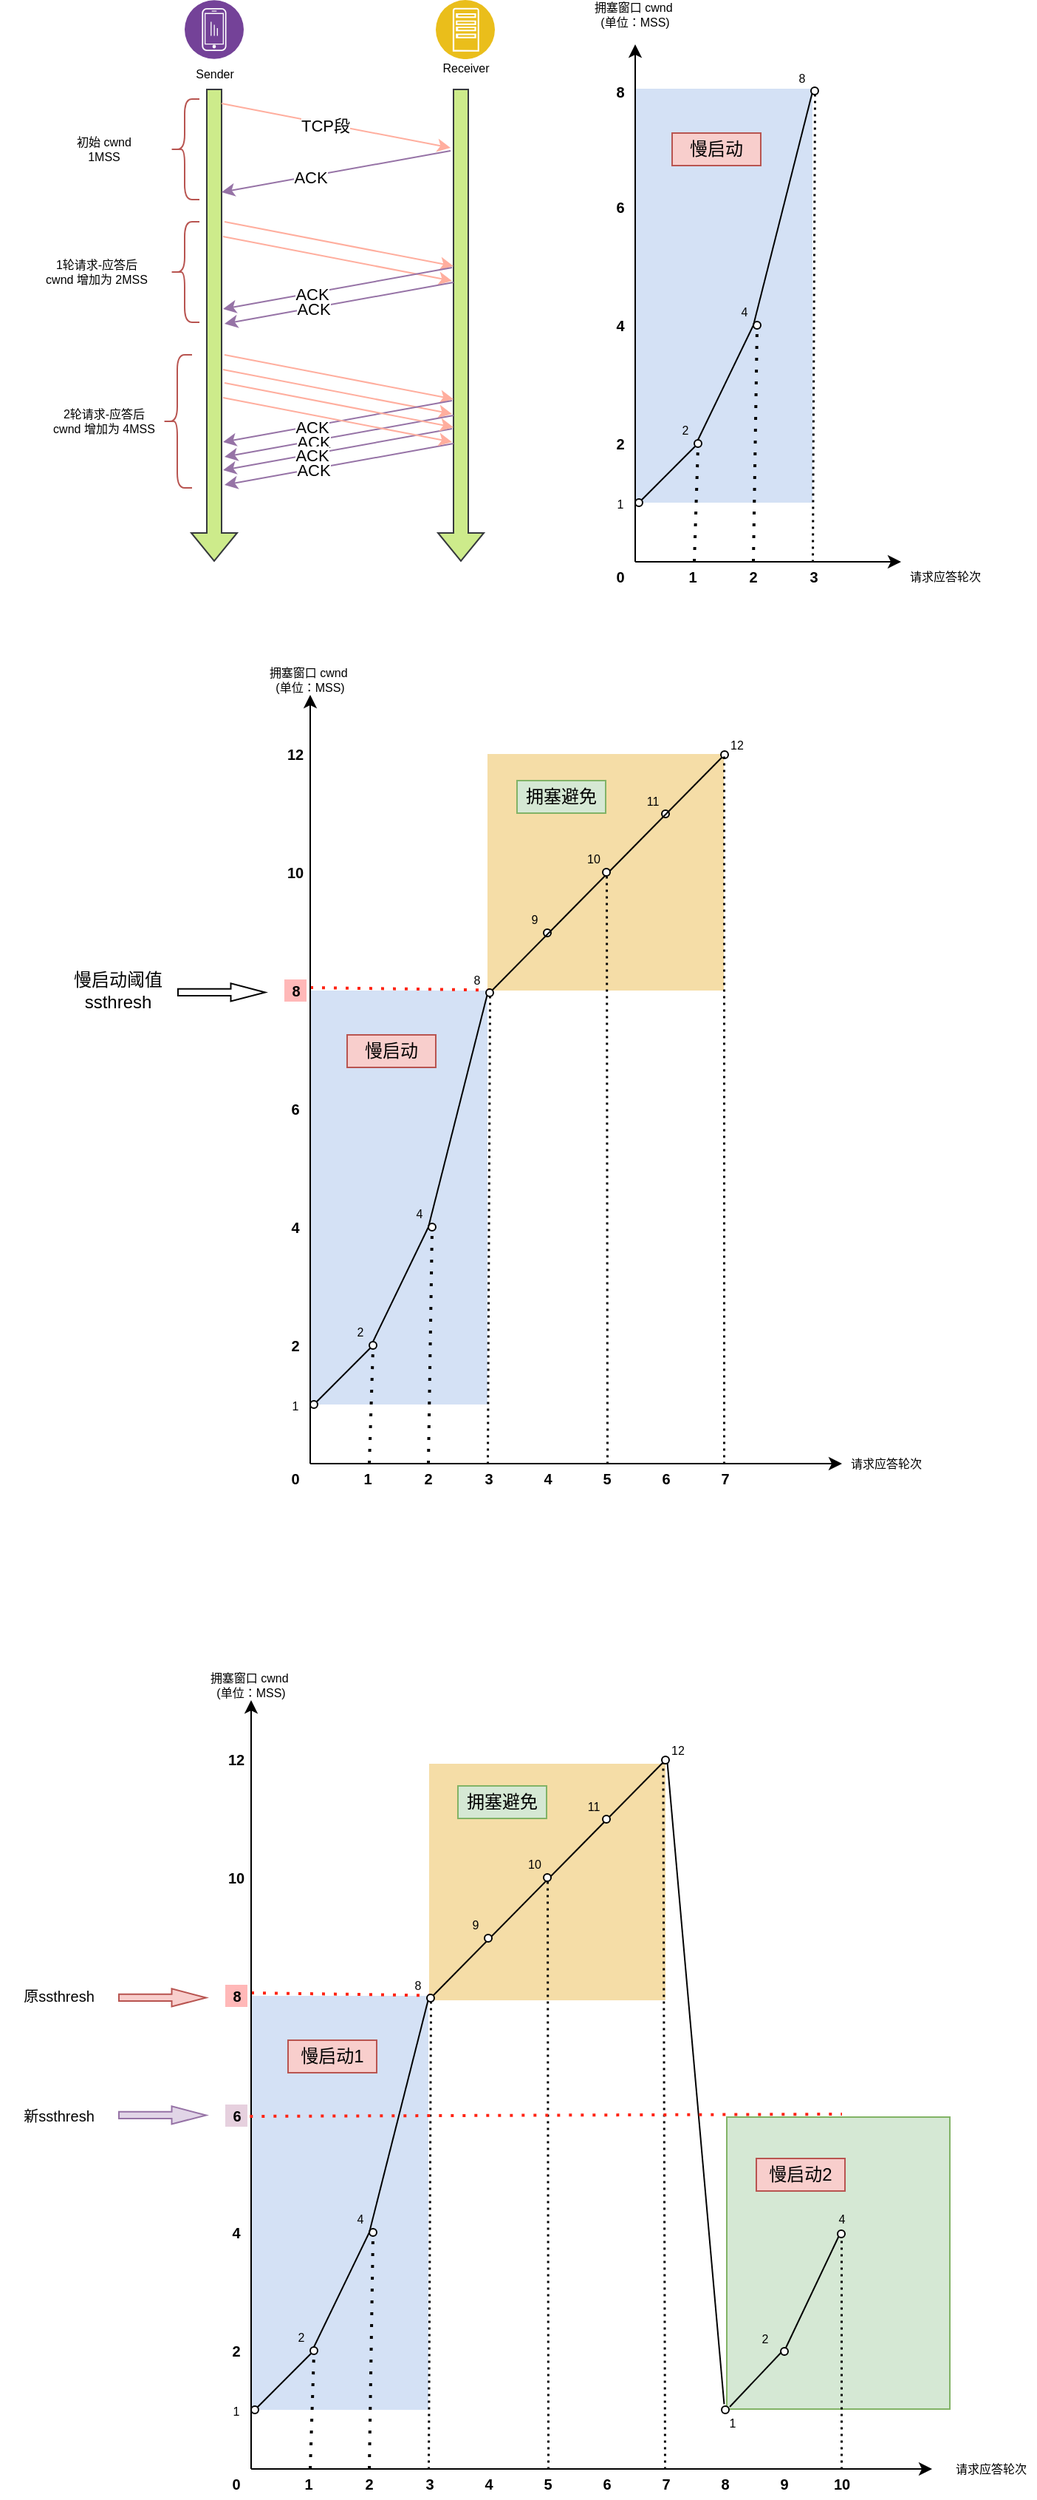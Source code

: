 <mxfile version="24.0.1" type="github">
  <diagram name="第 1 页" id="bhULwGrcWHLfaI0pKa20">
    <mxGraphModel dx="893" dy="1652" grid="1" gridSize="10" guides="1" tooltips="1" connect="1" arrows="1" fold="1" page="1" pageScale="1" pageWidth="827" pageHeight="1169" math="0" shadow="0">
      <root>
        <mxCell id="0" />
        <mxCell id="1" parent="0" />
        <mxCell id="XkOptIO2cjGXNpbfzOup-266" value="" style="rounded=0;whiteSpace=wrap;html=1;fillColor=#d5e8d4;strokeColor=#82b366;shadow=0;" vertex="1" parent="1">
          <mxGeometry x="522" y="922" width="151" height="197.5" as="geometry" />
        </mxCell>
        <mxCell id="XkOptIO2cjGXNpbfzOup-198" value="" style="rounded=0;whiteSpace=wrap;html=1;fillColor=#F5DDA7;strokeColor=none;shadow=0;" vertex="1" parent="1">
          <mxGeometry x="320.5" y="683" width="160" height="160" as="geometry" />
        </mxCell>
        <mxCell id="XkOptIO2cjGXNpbfzOup-220" value="" style="endArrow=none;html=1;rounded=0;entryX=0;entryY=1;entryDx=0;entryDy=0;exitX=1;exitY=0;exitDx=0;exitDy=0;" edge="1" parent="1" source="XkOptIO2cjGXNpbfzOup-219" target="XkOptIO2cjGXNpbfzOup-212">
          <mxGeometry width="50" height="50" relative="1" as="geometry">
            <mxPoint x="390" y="850" as="sourcePoint" />
            <mxPoint x="440" y="800" as="targetPoint" />
          </mxGeometry>
        </mxCell>
        <mxCell id="XkOptIO2cjGXNpbfzOup-95" value="" style="group" vertex="1" connectable="0" parent="1">
          <mxGeometry x="70" y="-60" width="590" height="560" as="geometry" />
        </mxCell>
        <mxCell id="XkOptIO2cjGXNpbfzOup-61" value="" style="rounded=0;whiteSpace=wrap;html=1;fillColor=#F5DDA7;strokeColor=none;shadow=0;" vertex="1" parent="XkOptIO2cjGXNpbfzOup-95">
          <mxGeometry x="290" y="60" width="160" height="160" as="geometry" />
        </mxCell>
        <mxCell id="XkOptIO2cjGXNpbfzOup-40" value="" style="rounded=0;whiteSpace=wrap;html=1;fillColor=#D4E1F5;strokeColor=none;shadow=0;" vertex="1" parent="XkOptIO2cjGXNpbfzOup-95">
          <mxGeometry x="170" y="220" width="120" height="280" as="geometry" />
        </mxCell>
        <mxCell id="XkOptIO2cjGXNpbfzOup-2" value="&lt;font style=&quot;font-size: 10px;&quot;&gt;2&lt;/font&gt;" style="text;html=1;align=center;verticalAlign=middle;whiteSpace=wrap;rounded=0;shadow=0;fontStyle=1" vertex="1" parent="XkOptIO2cjGXNpbfzOup-95">
          <mxGeometry x="140" y="450" width="40" height="20" as="geometry" />
        </mxCell>
        <mxCell id="XkOptIO2cjGXNpbfzOup-5" value="&lt;font style=&quot;font-size: 10px;&quot;&gt;4&lt;/font&gt;" style="text;html=1;align=center;verticalAlign=middle;whiteSpace=wrap;rounded=0;shadow=0;fontStyle=1" vertex="1" parent="XkOptIO2cjGXNpbfzOup-95">
          <mxGeometry x="140" y="370" width="40" height="20" as="geometry" />
        </mxCell>
        <mxCell id="XkOptIO2cjGXNpbfzOup-6" value="&lt;font style=&quot;font-size: 10px;&quot;&gt;6&lt;/font&gt;" style="text;html=1;align=center;verticalAlign=middle;whiteSpace=wrap;rounded=0;shadow=0;fontStyle=1" vertex="1" parent="XkOptIO2cjGXNpbfzOup-95">
          <mxGeometry x="140" y="290" width="40" height="20" as="geometry" />
        </mxCell>
        <mxCell id="XkOptIO2cjGXNpbfzOup-7" value="&lt;font style=&quot;font-size: 10px;&quot;&gt;8&lt;/font&gt;" style="text;html=1;align=center;verticalAlign=middle;whiteSpace=wrap;rounded=0;shadow=0;fontStyle=1;fillColor=#FFB8B8;" vertex="1" parent="XkOptIO2cjGXNpbfzOup-95">
          <mxGeometry x="152.5" y="212.5" width="15" height="15" as="geometry" />
        </mxCell>
        <mxCell id="XkOptIO2cjGXNpbfzOup-8" value="&lt;font style=&quot;font-size: 10px;&quot;&gt;10&lt;/font&gt;" style="text;html=1;align=center;verticalAlign=middle;whiteSpace=wrap;rounded=0;shadow=0;fontStyle=1" vertex="1" parent="XkOptIO2cjGXNpbfzOup-95">
          <mxGeometry x="140" y="130" width="40" height="20" as="geometry" />
        </mxCell>
        <mxCell id="XkOptIO2cjGXNpbfzOup-9" value="&lt;font style=&quot;font-size: 10px;&quot;&gt;12&lt;/font&gt;" style="text;html=1;align=center;verticalAlign=middle;whiteSpace=wrap;rounded=0;shadow=0;fontStyle=1" vertex="1" parent="XkOptIO2cjGXNpbfzOup-95">
          <mxGeometry x="140" y="50" width="40" height="20" as="geometry" />
        </mxCell>
        <mxCell id="XkOptIO2cjGXNpbfzOup-10" value="&lt;font style=&quot;font-weight: normal; font-size: 8px;&quot;&gt;1&lt;/font&gt;" style="text;html=1;align=center;verticalAlign=middle;whiteSpace=wrap;rounded=0;shadow=0;fontStyle=1" vertex="1" parent="XkOptIO2cjGXNpbfzOup-95">
          <mxGeometry x="140" y="490" width="40" height="20" as="geometry" />
        </mxCell>
        <mxCell id="XkOptIO2cjGXNpbfzOup-11" value="&lt;font style=&quot;font-size: 10px;&quot;&gt;0&lt;/font&gt;" style="text;html=1;align=center;verticalAlign=middle;whiteSpace=wrap;rounded=0;shadow=0;fontStyle=1" vertex="1" parent="XkOptIO2cjGXNpbfzOup-95">
          <mxGeometry x="140" y="540" width="40" height="20" as="geometry" />
        </mxCell>
        <mxCell id="XkOptIO2cjGXNpbfzOup-22" value="" style="ellipse;whiteSpace=wrap;html=1;aspect=fixed;" vertex="1" parent="XkOptIO2cjGXNpbfzOup-95">
          <mxGeometry x="170" y="497.5" width="5" height="5" as="geometry" />
        </mxCell>
        <mxCell id="XkOptIO2cjGXNpbfzOup-23" value="" style="ellipse;whiteSpace=wrap;html=1;aspect=fixed;" vertex="1" parent="XkOptIO2cjGXNpbfzOup-95">
          <mxGeometry x="250" y="377.5" width="5" height="5" as="geometry" />
        </mxCell>
        <mxCell id="XkOptIO2cjGXNpbfzOup-25" value="" style="ellipse;whiteSpace=wrap;html=1;aspect=fixed;" vertex="1" parent="XkOptIO2cjGXNpbfzOup-95">
          <mxGeometry x="328" y="178.5" width="5" height="5" as="geometry" />
        </mxCell>
        <mxCell id="XkOptIO2cjGXNpbfzOup-27" value="" style="ellipse;whiteSpace=wrap;html=1;aspect=fixed;" vertex="1" parent="XkOptIO2cjGXNpbfzOup-95">
          <mxGeometry x="408" y="98" width="5" height="5" as="geometry" />
        </mxCell>
        <mxCell id="XkOptIO2cjGXNpbfzOup-28" value="" style="ellipse;whiteSpace=wrap;html=1;aspect=fixed;" vertex="1" parent="XkOptIO2cjGXNpbfzOup-95">
          <mxGeometry x="448" y="58" width="5" height="5" as="geometry" />
        </mxCell>
        <mxCell id="XkOptIO2cjGXNpbfzOup-36" value="" style="ellipse;whiteSpace=wrap;html=1;aspect=fixed;" vertex="1" parent="XkOptIO2cjGXNpbfzOup-95">
          <mxGeometry x="210" y="457.5" width="5" height="5" as="geometry" />
        </mxCell>
        <mxCell id="XkOptIO2cjGXNpbfzOup-37" value="" style="endArrow=none;html=1;rounded=0;exitX=0.5;exitY=0;exitDx=0;exitDy=0;" edge="1" parent="XkOptIO2cjGXNpbfzOup-95" source="XkOptIO2cjGXNpbfzOup-36">
          <mxGeometry width="50" height="50" relative="1" as="geometry">
            <mxPoint x="210" y="450" as="sourcePoint" />
            <mxPoint x="250" y="380" as="targetPoint" />
          </mxGeometry>
        </mxCell>
        <mxCell id="XkOptIO2cjGXNpbfzOup-39" value="" style="endArrow=none;html=1;rounded=0;entryX=0;entryY=1;entryDx=0;entryDy=0;exitX=1;exitY=0;exitDx=0;exitDy=0;" edge="1" parent="XkOptIO2cjGXNpbfzOup-95" source="XkOptIO2cjGXNpbfzOup-22" target="XkOptIO2cjGXNpbfzOup-36">
          <mxGeometry width="50" height="50" relative="1" as="geometry">
            <mxPoint x="170" y="500" as="sourcePoint" />
            <mxPoint x="340" y="310" as="targetPoint" />
          </mxGeometry>
        </mxCell>
        <mxCell id="XkOptIO2cjGXNpbfzOup-41" value="" style="endArrow=none;dashed=1;html=1;dashPattern=1 3;strokeWidth=2;rounded=0;entryX=0.5;entryY=1;entryDx=0;entryDy=0;" edge="1" parent="XkOptIO2cjGXNpbfzOup-95" target="XkOptIO2cjGXNpbfzOup-23">
          <mxGeometry width="50" height="50" relative="1" as="geometry">
            <mxPoint x="250" y="540" as="sourcePoint" />
            <mxPoint x="300" y="440" as="targetPoint" />
          </mxGeometry>
        </mxCell>
        <mxCell id="XkOptIO2cjGXNpbfzOup-43" value="" style="endArrow=none;dashed=1;html=1;dashPattern=1 3;strokeWidth=2;rounded=0;entryX=0.5;entryY=1;entryDx=0;entryDy=0;" edge="1" parent="XkOptIO2cjGXNpbfzOup-95" target="XkOptIO2cjGXNpbfzOup-36">
          <mxGeometry width="50" height="50" relative="1" as="geometry">
            <mxPoint x="210" y="540" as="sourcePoint" />
            <mxPoint x="263" y="393" as="targetPoint" />
          </mxGeometry>
        </mxCell>
        <mxCell id="XkOptIO2cjGXNpbfzOup-49" value="" style="endArrow=none;dashed=1;html=1;dashPattern=1 3;strokeWidth=2;rounded=0;entryX=1;entryY=0;entryDx=0;entryDy=0;fillColor=#FF2414;strokeColor=#FF2414;" edge="1" parent="XkOptIO2cjGXNpbfzOup-95" target="XkOptIO2cjGXNpbfzOup-48">
          <mxGeometry width="50" height="50" relative="1" as="geometry">
            <mxPoint x="170" y="218" as="sourcePoint" />
            <mxPoint x="330" y="220" as="targetPoint" />
          </mxGeometry>
        </mxCell>
        <mxCell id="XkOptIO2cjGXNpbfzOup-48" value="" style="ellipse;whiteSpace=wrap;html=1;aspect=fixed;" vertex="1" parent="XkOptIO2cjGXNpbfzOup-95">
          <mxGeometry x="289" y="219" width="5" height="5" as="geometry" />
        </mxCell>
        <mxCell id="XkOptIO2cjGXNpbfzOup-59" value="" style="endArrow=none;html=1;rounded=0;entryX=0;entryY=1;entryDx=0;entryDy=0;exitX=1;exitY=0;exitDx=0;exitDy=0;" edge="1" parent="XkOptIO2cjGXNpbfzOup-95" source="XkOptIO2cjGXNpbfzOup-48" target="XkOptIO2cjGXNpbfzOup-28">
          <mxGeometry width="50" height="50" relative="1" as="geometry">
            <mxPoint x="360" y="230" as="sourcePoint" />
            <mxPoint x="410" y="180" as="targetPoint" />
          </mxGeometry>
        </mxCell>
        <mxCell id="XkOptIO2cjGXNpbfzOup-52" value="" style="endArrow=none;html=1;rounded=0;entryX=0;entryY=1;entryDx=0;entryDy=0;exitX=0;exitY=0.5;exitDx=0;exitDy=0;exitPerimeter=0;" edge="1" parent="XkOptIO2cjGXNpbfzOup-95" source="XkOptIO2cjGXNpbfzOup-23" target="XkOptIO2cjGXNpbfzOup-48">
          <mxGeometry width="50" height="50" relative="1" as="geometry">
            <mxPoint x="220" y="330" as="sourcePoint" />
            <mxPoint x="270" y="280" as="targetPoint" />
          </mxGeometry>
        </mxCell>
        <mxCell id="XkOptIO2cjGXNpbfzOup-26" value="" style="ellipse;whiteSpace=wrap;html=1;aspect=fixed;" vertex="1" parent="XkOptIO2cjGXNpbfzOup-95">
          <mxGeometry x="368" y="137.5" width="5" height="5" as="geometry" />
        </mxCell>
        <mxCell id="XkOptIO2cjGXNpbfzOup-63" value="" style="endArrow=none;html=1;strokeWidth=1.5;rounded=0;dashed=1;dashPattern=1 2;entryX=0.5;entryY=1;entryDx=0;entryDy=0;" edge="1" parent="XkOptIO2cjGXNpbfzOup-95" target="XkOptIO2cjGXNpbfzOup-48">
          <mxGeometry width="50" height="50" relative="1" as="geometry">
            <mxPoint x="290" y="540" as="sourcePoint" />
            <mxPoint x="340" y="190" as="targetPoint" />
          </mxGeometry>
        </mxCell>
        <mxCell id="XkOptIO2cjGXNpbfzOup-64" value="" style="endArrow=none;html=1;strokeWidth=1.5;rounded=0;dashed=1;dashPattern=1 2;entryX=0.5;entryY=1;entryDx=0;entryDy=0;" edge="1" parent="XkOptIO2cjGXNpbfzOup-95" target="XkOptIO2cjGXNpbfzOup-26">
          <mxGeometry width="50" height="50" relative="1" as="geometry">
            <mxPoint x="371" y="540" as="sourcePoint" />
            <mxPoint x="350" y="200" as="targetPoint" />
          </mxGeometry>
        </mxCell>
        <mxCell id="XkOptIO2cjGXNpbfzOup-66" value="" style="endArrow=none;html=1;strokeWidth=1.5;rounded=0;dashed=1;dashPattern=1 2;entryX=1;entryY=0;entryDx=0;entryDy=0;" edge="1" parent="XkOptIO2cjGXNpbfzOup-95" target="XkOptIO2cjGXNpbfzOup-61">
          <mxGeometry width="50" height="50" relative="1" as="geometry">
            <mxPoint x="450" y="540" as="sourcePoint" />
            <mxPoint x="370" y="220" as="targetPoint" />
          </mxGeometry>
        </mxCell>
        <mxCell id="XkOptIO2cjGXNpbfzOup-67" value="&lt;font style=&quot;font-size: 10px;&quot;&gt;1&lt;/font&gt;" style="text;html=1;align=center;verticalAlign=middle;whiteSpace=wrap;rounded=0;shadow=0;fontStyle=1" vertex="1" parent="XkOptIO2cjGXNpbfzOup-95">
          <mxGeometry x="197.5" y="540" width="22" height="20" as="geometry" />
        </mxCell>
        <mxCell id="XkOptIO2cjGXNpbfzOup-68" value="&lt;font style=&quot;font-size: 10px;&quot;&gt;2&lt;/font&gt;" style="text;html=1;align=center;verticalAlign=middle;whiteSpace=wrap;rounded=0;shadow=0;fontStyle=1" vertex="1" parent="XkOptIO2cjGXNpbfzOup-95">
          <mxGeometry x="239" y="540" width="22" height="20" as="geometry" />
        </mxCell>
        <mxCell id="XkOptIO2cjGXNpbfzOup-69" value="&lt;font style=&quot;font-size: 10px;&quot;&gt;3&lt;/font&gt;" style="text;html=1;align=center;verticalAlign=middle;whiteSpace=wrap;rounded=0;shadow=0;fontStyle=1" vertex="1" parent="XkOptIO2cjGXNpbfzOup-95">
          <mxGeometry x="280" y="540" width="22" height="20" as="geometry" />
        </mxCell>
        <mxCell id="XkOptIO2cjGXNpbfzOup-70" value="&lt;font style=&quot;font-size: 10px;&quot;&gt;4&lt;/font&gt;" style="text;html=1;align=center;verticalAlign=middle;whiteSpace=wrap;rounded=0;shadow=0;fontStyle=1" vertex="1" parent="XkOptIO2cjGXNpbfzOup-95">
          <mxGeometry x="319.5" y="540" width="22" height="20" as="geometry" />
        </mxCell>
        <mxCell id="XkOptIO2cjGXNpbfzOup-71" value="&lt;font style=&quot;font-size: 10px;&quot;&gt;5&lt;/font&gt;" style="text;html=1;align=center;verticalAlign=middle;whiteSpace=wrap;rounded=0;shadow=0;fontStyle=1" vertex="1" parent="XkOptIO2cjGXNpbfzOup-95">
          <mxGeometry x="359.5" y="540" width="22" height="20" as="geometry" />
        </mxCell>
        <mxCell id="XkOptIO2cjGXNpbfzOup-72" value="&lt;font style=&quot;font-size: 10px;&quot;&gt;6&lt;/font&gt;" style="text;html=1;align=center;verticalAlign=middle;whiteSpace=wrap;rounded=0;shadow=0;fontStyle=1" vertex="1" parent="XkOptIO2cjGXNpbfzOup-95">
          <mxGeometry x="399.5" y="540" width="22" height="20" as="geometry" />
        </mxCell>
        <mxCell id="XkOptIO2cjGXNpbfzOup-73" value="&lt;font style=&quot;font-size: 10px;&quot;&gt;7&lt;/font&gt;" style="text;html=1;align=center;verticalAlign=middle;whiteSpace=wrap;rounded=0;shadow=0;fontStyle=1" vertex="1" parent="XkOptIO2cjGXNpbfzOup-95">
          <mxGeometry x="439.5" y="540" width="22" height="20" as="geometry" />
        </mxCell>
        <mxCell id="XkOptIO2cjGXNpbfzOup-77" value="拥塞避免" style="rounded=0;whiteSpace=wrap;html=1;fillColor=#d5e8d4;strokeColor=#82b366;" vertex="1" parent="XkOptIO2cjGXNpbfzOup-95">
          <mxGeometry x="310" y="78" width="60" height="22" as="geometry" />
        </mxCell>
        <mxCell id="XkOptIO2cjGXNpbfzOup-78" value="慢启动" style="rounded=0;whiteSpace=wrap;html=1;fillColor=#f8cecc;strokeColor=#b85450;" vertex="1" parent="XkOptIO2cjGXNpbfzOup-95">
          <mxGeometry x="195" y="250" width="60" height="22" as="geometry" />
        </mxCell>
        <mxCell id="XkOptIO2cjGXNpbfzOup-80" value="慢启动阈值&lt;div&gt;ssthresh&lt;/div&gt;" style="rounded=0;whiteSpace=wrap;html=1;strokeColor=none;" vertex="1" parent="XkOptIO2cjGXNpbfzOup-95">
          <mxGeometry y="209" width="80" height="22" as="geometry" />
        </mxCell>
        <mxCell id="XkOptIO2cjGXNpbfzOup-81" value="" style="shape=flexArrow;endArrow=classic;html=1;rounded=0;width=4.571;endSize=7.417;endWidth=6.531;" edge="1" parent="XkOptIO2cjGXNpbfzOup-95">
          <mxGeometry width="50" height="50" relative="1" as="geometry">
            <mxPoint x="80" y="221.21" as="sourcePoint" />
            <mxPoint x="140" y="221.21" as="targetPoint" />
            <Array as="points" />
          </mxGeometry>
        </mxCell>
        <mxCell id="XkOptIO2cjGXNpbfzOup-83" value="" style="endArrow=classic;html=1;rounded=0;exitX=0.75;exitY=0;exitDx=0;exitDy=0;" edge="1" parent="XkOptIO2cjGXNpbfzOup-95" source="XkOptIO2cjGXNpbfzOup-11">
          <mxGeometry width="50" height="50" relative="1" as="geometry">
            <mxPoint x="360" y="710" as="sourcePoint" />
            <mxPoint x="530" y="540" as="targetPoint" />
          </mxGeometry>
        </mxCell>
        <mxCell id="XkOptIO2cjGXNpbfzOup-84" value="" style="endArrow=classic;html=1;rounded=0;exitX=0.75;exitY=0;exitDx=0;exitDy=0;" edge="1" parent="XkOptIO2cjGXNpbfzOup-95" source="XkOptIO2cjGXNpbfzOup-11">
          <mxGeometry width="50" height="50" relative="1" as="geometry">
            <mxPoint x="70" y="380" as="sourcePoint" />
            <mxPoint x="170" y="20" as="targetPoint" />
          </mxGeometry>
        </mxCell>
        <mxCell id="XkOptIO2cjGXNpbfzOup-85" value="请求应答轮次" style="text;html=1;align=center;verticalAlign=middle;whiteSpace=wrap;rounded=0;fontSize=8;" vertex="1" parent="XkOptIO2cjGXNpbfzOup-95">
          <mxGeometry x="530" y="530" width="60" height="20" as="geometry" />
        </mxCell>
        <mxCell id="XkOptIO2cjGXNpbfzOup-86" value="拥塞窗口 cwnd&amp;nbsp;&lt;div&gt;(单位：MSS)&lt;/div&gt;" style="text;html=1;align=center;verticalAlign=middle;whiteSpace=wrap;rounded=0;labelBorderColor=none;fontSize=8;strokeWidth=0;strokeColor=none;" vertex="1" parent="XkOptIO2cjGXNpbfzOup-95">
          <mxGeometry x="130" width="80" height="20" as="geometry" />
        </mxCell>
        <mxCell id="XkOptIO2cjGXNpbfzOup-87" value="11" style="text;html=1;align=center;verticalAlign=middle;whiteSpace=wrap;rounded=0;fontSize=8;" vertex="1" parent="XkOptIO2cjGXNpbfzOup-95">
          <mxGeometry x="391" y="85" width="22" height="13" as="geometry" />
        </mxCell>
        <mxCell id="XkOptIO2cjGXNpbfzOup-88" value="9" style="text;html=1;align=center;verticalAlign=middle;whiteSpace=wrap;rounded=0;fontSize=8;" vertex="1" parent="XkOptIO2cjGXNpbfzOup-95">
          <mxGeometry x="311" y="165.5" width="22" height="13" as="geometry" />
        </mxCell>
        <mxCell id="XkOptIO2cjGXNpbfzOup-89" value="10" style="text;html=1;align=center;verticalAlign=middle;whiteSpace=wrap;rounded=0;fontSize=8;" vertex="1" parent="XkOptIO2cjGXNpbfzOup-95">
          <mxGeometry x="351" y="124.5" width="22" height="13" as="geometry" />
        </mxCell>
        <mxCell id="XkOptIO2cjGXNpbfzOup-91" value="12" style="text;html=1;align=center;verticalAlign=middle;whiteSpace=wrap;rounded=0;fontSize=8;" vertex="1" parent="XkOptIO2cjGXNpbfzOup-95">
          <mxGeometry x="448" y="47" width="22" height="13" as="geometry" />
        </mxCell>
        <mxCell id="XkOptIO2cjGXNpbfzOup-92" value="4" style="text;html=1;align=center;verticalAlign=middle;whiteSpace=wrap;rounded=0;fontSize=8;" vertex="1" parent="XkOptIO2cjGXNpbfzOup-95">
          <mxGeometry x="233" y="364.5" width="22" height="13" as="geometry" />
        </mxCell>
        <mxCell id="XkOptIO2cjGXNpbfzOup-93" value="2" style="text;html=1;align=center;verticalAlign=middle;whiteSpace=wrap;rounded=0;fontSize=8;" vertex="1" parent="XkOptIO2cjGXNpbfzOup-95">
          <mxGeometry x="193" y="444.5" width="22" height="13" as="geometry" />
        </mxCell>
        <mxCell id="XkOptIO2cjGXNpbfzOup-94" value="8" style="text;html=1;align=center;verticalAlign=middle;whiteSpace=wrap;rounded=0;fontSize=8;" vertex="1" parent="XkOptIO2cjGXNpbfzOup-95">
          <mxGeometry x="272" y="206" width="22" height="13" as="geometry" />
        </mxCell>
        <mxCell id="XkOptIO2cjGXNpbfzOup-149" value="" style="group" vertex="1" connectable="0" parent="1">
          <mxGeometry x="420" y="-510" width="280" height="400" as="geometry" />
        </mxCell>
        <mxCell id="XkOptIO2cjGXNpbfzOup-98" value="" style="rounded=0;whiteSpace=wrap;html=1;fillColor=#D4E1F5;strokeColor=none;shadow=0;" vertex="1" parent="XkOptIO2cjGXNpbfzOup-149">
          <mxGeometry x="40" y="60" width="120" height="280" as="geometry" />
        </mxCell>
        <mxCell id="XkOptIO2cjGXNpbfzOup-99" value="&lt;font style=&quot;font-size: 10px;&quot;&gt;2&lt;/font&gt;" style="text;html=1;align=center;verticalAlign=middle;whiteSpace=wrap;rounded=0;shadow=0;fontStyle=1" vertex="1" parent="XkOptIO2cjGXNpbfzOup-149">
          <mxGeometry x="10" y="290" width="40" height="20" as="geometry" />
        </mxCell>
        <mxCell id="XkOptIO2cjGXNpbfzOup-100" value="&lt;font style=&quot;font-size: 10px;&quot;&gt;4&lt;/font&gt;" style="text;html=1;align=center;verticalAlign=middle;whiteSpace=wrap;rounded=0;shadow=0;fontStyle=1" vertex="1" parent="XkOptIO2cjGXNpbfzOup-149">
          <mxGeometry x="10" y="210" width="40" height="20" as="geometry" />
        </mxCell>
        <mxCell id="XkOptIO2cjGXNpbfzOup-101" value="&lt;font style=&quot;font-size: 10px;&quot;&gt;6&lt;/font&gt;" style="text;html=1;align=center;verticalAlign=middle;whiteSpace=wrap;rounded=0;shadow=0;fontStyle=1" vertex="1" parent="XkOptIO2cjGXNpbfzOup-149">
          <mxGeometry x="10" y="130" width="40" height="20" as="geometry" />
        </mxCell>
        <mxCell id="XkOptIO2cjGXNpbfzOup-105" value="&lt;font style=&quot;font-weight: normal; font-size: 8px;&quot;&gt;1&lt;/font&gt;" style="text;html=1;align=center;verticalAlign=middle;whiteSpace=wrap;rounded=0;shadow=0;fontStyle=1" vertex="1" parent="XkOptIO2cjGXNpbfzOup-149">
          <mxGeometry x="10" y="330" width="40" height="20" as="geometry" />
        </mxCell>
        <mxCell id="XkOptIO2cjGXNpbfzOup-106" value="&lt;font style=&quot;font-size: 10px;&quot;&gt;0&lt;/font&gt;" style="text;html=1;align=center;verticalAlign=middle;whiteSpace=wrap;rounded=0;shadow=0;fontStyle=1" vertex="1" parent="XkOptIO2cjGXNpbfzOup-149">
          <mxGeometry x="10" y="380" width="40" height="20" as="geometry" />
        </mxCell>
        <mxCell id="XkOptIO2cjGXNpbfzOup-107" value="" style="ellipse;whiteSpace=wrap;html=1;aspect=fixed;" vertex="1" parent="XkOptIO2cjGXNpbfzOup-149">
          <mxGeometry x="40" y="337.5" width="5" height="5" as="geometry" />
        </mxCell>
        <mxCell id="XkOptIO2cjGXNpbfzOup-108" value="" style="ellipse;whiteSpace=wrap;html=1;aspect=fixed;" vertex="1" parent="XkOptIO2cjGXNpbfzOup-149">
          <mxGeometry x="120" y="217.5" width="5" height="5" as="geometry" />
        </mxCell>
        <mxCell id="XkOptIO2cjGXNpbfzOup-112" value="" style="ellipse;whiteSpace=wrap;html=1;aspect=fixed;" vertex="1" parent="XkOptIO2cjGXNpbfzOup-149">
          <mxGeometry x="80" y="297.5" width="5" height="5" as="geometry" />
        </mxCell>
        <mxCell id="XkOptIO2cjGXNpbfzOup-113" value="" style="endArrow=none;html=1;rounded=0;exitX=0.5;exitY=0;exitDx=0;exitDy=0;" edge="1" parent="XkOptIO2cjGXNpbfzOup-149" source="XkOptIO2cjGXNpbfzOup-112">
          <mxGeometry width="50" height="50" relative="1" as="geometry">
            <mxPoint x="80" y="290" as="sourcePoint" />
            <mxPoint x="120" y="220" as="targetPoint" />
          </mxGeometry>
        </mxCell>
        <mxCell id="XkOptIO2cjGXNpbfzOup-114" value="" style="endArrow=none;html=1;rounded=0;entryX=0;entryY=1;entryDx=0;entryDy=0;exitX=1;exitY=0;exitDx=0;exitDy=0;" edge="1" parent="XkOptIO2cjGXNpbfzOup-149" source="XkOptIO2cjGXNpbfzOup-107" target="XkOptIO2cjGXNpbfzOup-112">
          <mxGeometry width="50" height="50" relative="1" as="geometry">
            <mxPoint x="40" y="340" as="sourcePoint" />
            <mxPoint x="210" y="150" as="targetPoint" />
          </mxGeometry>
        </mxCell>
        <mxCell id="XkOptIO2cjGXNpbfzOup-115" value="" style="endArrow=none;dashed=1;html=1;dashPattern=1 3;strokeWidth=2;rounded=0;entryX=0.5;entryY=1;entryDx=0;entryDy=0;" edge="1" parent="XkOptIO2cjGXNpbfzOup-149" target="XkOptIO2cjGXNpbfzOup-108">
          <mxGeometry width="50" height="50" relative="1" as="geometry">
            <mxPoint x="120" y="380" as="sourcePoint" />
            <mxPoint x="170" y="280" as="targetPoint" />
          </mxGeometry>
        </mxCell>
        <mxCell id="XkOptIO2cjGXNpbfzOup-116" value="" style="endArrow=none;dashed=1;html=1;dashPattern=1 3;strokeWidth=2;rounded=0;entryX=0.5;entryY=1;entryDx=0;entryDy=0;" edge="1" parent="XkOptIO2cjGXNpbfzOup-149" target="XkOptIO2cjGXNpbfzOup-112">
          <mxGeometry width="50" height="50" relative="1" as="geometry">
            <mxPoint x="80" y="380" as="sourcePoint" />
            <mxPoint x="133" y="233" as="targetPoint" />
          </mxGeometry>
        </mxCell>
        <mxCell id="XkOptIO2cjGXNpbfzOup-118" value="" style="ellipse;whiteSpace=wrap;html=1;aspect=fixed;" vertex="1" parent="XkOptIO2cjGXNpbfzOup-149">
          <mxGeometry x="159" y="59" width="5" height="5" as="geometry" />
        </mxCell>
        <mxCell id="XkOptIO2cjGXNpbfzOup-120" value="" style="endArrow=none;html=1;rounded=0;entryX=0;entryY=1;entryDx=0;entryDy=0;exitX=0;exitY=0.5;exitDx=0;exitDy=0;exitPerimeter=0;" edge="1" parent="XkOptIO2cjGXNpbfzOup-149" source="XkOptIO2cjGXNpbfzOup-108" target="XkOptIO2cjGXNpbfzOup-118">
          <mxGeometry width="50" height="50" relative="1" as="geometry">
            <mxPoint x="90" y="170" as="sourcePoint" />
            <mxPoint x="140" y="120" as="targetPoint" />
          </mxGeometry>
        </mxCell>
        <mxCell id="XkOptIO2cjGXNpbfzOup-122" value="" style="endArrow=none;html=1;strokeWidth=1.5;rounded=0;dashed=1;dashPattern=1 2;entryX=0.5;entryY=1;entryDx=0;entryDy=0;" edge="1" parent="XkOptIO2cjGXNpbfzOup-149" target="XkOptIO2cjGXNpbfzOup-118">
          <mxGeometry width="50" height="50" relative="1" as="geometry">
            <mxPoint x="160" y="380" as="sourcePoint" />
            <mxPoint x="210" y="30" as="targetPoint" />
          </mxGeometry>
        </mxCell>
        <mxCell id="XkOptIO2cjGXNpbfzOup-125" value="&lt;font style=&quot;font-size: 10px;&quot;&gt;1&lt;/font&gt;" style="text;html=1;align=center;verticalAlign=middle;whiteSpace=wrap;rounded=0;shadow=0;fontStyle=1" vertex="1" parent="XkOptIO2cjGXNpbfzOup-149">
          <mxGeometry x="67.5" y="380" width="22" height="20" as="geometry" />
        </mxCell>
        <mxCell id="XkOptIO2cjGXNpbfzOup-126" value="&lt;font style=&quot;font-size: 10px;&quot;&gt;2&lt;/font&gt;" style="text;html=1;align=center;verticalAlign=middle;whiteSpace=wrap;rounded=0;shadow=0;fontStyle=1" vertex="1" parent="XkOptIO2cjGXNpbfzOup-149">
          <mxGeometry x="109" y="380" width="22" height="20" as="geometry" />
        </mxCell>
        <mxCell id="XkOptIO2cjGXNpbfzOup-127" value="&lt;font style=&quot;font-size: 10px;&quot;&gt;3&lt;/font&gt;" style="text;html=1;align=center;verticalAlign=middle;whiteSpace=wrap;rounded=0;shadow=0;fontStyle=1" vertex="1" parent="XkOptIO2cjGXNpbfzOup-149">
          <mxGeometry x="150" y="380" width="22" height="20" as="geometry" />
        </mxCell>
        <mxCell id="XkOptIO2cjGXNpbfzOup-133" value="慢启动" style="rounded=0;whiteSpace=wrap;html=1;fillColor=#f8cecc;strokeColor=#b85450;" vertex="1" parent="XkOptIO2cjGXNpbfzOup-149">
          <mxGeometry x="65" y="90" width="60" height="22" as="geometry" />
        </mxCell>
        <mxCell id="XkOptIO2cjGXNpbfzOup-136" value="" style="endArrow=classic;html=1;rounded=0;exitX=0.75;exitY=0;exitDx=0;exitDy=0;" edge="1" parent="XkOptIO2cjGXNpbfzOup-149" source="XkOptIO2cjGXNpbfzOup-106">
          <mxGeometry width="50" height="50" relative="1" as="geometry">
            <mxPoint x="230" y="550" as="sourcePoint" />
            <mxPoint x="220" y="380" as="targetPoint" />
          </mxGeometry>
        </mxCell>
        <mxCell id="XkOptIO2cjGXNpbfzOup-137" value="" style="endArrow=classic;html=1;rounded=0;exitX=0.75;exitY=0;exitDx=0;exitDy=0;" edge="1" parent="XkOptIO2cjGXNpbfzOup-149" source="XkOptIO2cjGXNpbfzOup-106">
          <mxGeometry width="50" height="50" relative="1" as="geometry">
            <mxPoint x="-60" y="220" as="sourcePoint" />
            <mxPoint x="40" y="30" as="targetPoint" />
          </mxGeometry>
        </mxCell>
        <mxCell id="XkOptIO2cjGXNpbfzOup-138" value="请求应答轮次" style="text;html=1;align=center;verticalAlign=middle;whiteSpace=wrap;rounded=0;fontSize=8;" vertex="1" parent="XkOptIO2cjGXNpbfzOup-149">
          <mxGeometry x="220" y="380" width="60" height="20" as="geometry" />
        </mxCell>
        <mxCell id="XkOptIO2cjGXNpbfzOup-139" value="拥塞窗口 cwnd&amp;nbsp;&lt;div&gt;(单位：MSS)&lt;/div&gt;" style="text;html=1;align=center;verticalAlign=middle;whiteSpace=wrap;rounded=0;labelBorderColor=none;fontSize=8;strokeWidth=0;strokeColor=none;" vertex="1" parent="XkOptIO2cjGXNpbfzOup-149">
          <mxGeometry width="80" height="20" as="geometry" />
        </mxCell>
        <mxCell id="XkOptIO2cjGXNpbfzOup-144" value="4" style="text;html=1;align=center;verticalAlign=middle;whiteSpace=wrap;rounded=0;fontSize=8;" vertex="1" parent="XkOptIO2cjGXNpbfzOup-149">
          <mxGeometry x="103" y="204.5" width="22" height="13" as="geometry" />
        </mxCell>
        <mxCell id="XkOptIO2cjGXNpbfzOup-145" value="2" style="text;html=1;align=center;verticalAlign=middle;whiteSpace=wrap;rounded=0;fontSize=8;" vertex="1" parent="XkOptIO2cjGXNpbfzOup-149">
          <mxGeometry x="63" y="284.5" width="22" height="13" as="geometry" />
        </mxCell>
        <mxCell id="XkOptIO2cjGXNpbfzOup-146" value="8" style="text;html=1;align=center;verticalAlign=middle;whiteSpace=wrap;rounded=0;fontSize=8;" vertex="1" parent="XkOptIO2cjGXNpbfzOup-149">
          <mxGeometry x="142" y="46" width="22" height="13" as="geometry" />
        </mxCell>
        <mxCell id="XkOptIO2cjGXNpbfzOup-148" value="&lt;font style=&quot;font-size: 10px;&quot;&gt;8&lt;/font&gt;" style="text;html=1;align=center;verticalAlign=middle;whiteSpace=wrap;rounded=0;shadow=0;fontStyle=1" vertex="1" parent="XkOptIO2cjGXNpbfzOup-149">
          <mxGeometry x="10" y="51.5" width="40" height="20" as="geometry" />
        </mxCell>
        <mxCell id="XkOptIO2cjGXNpbfzOup-196" value="" style="group" vertex="1" connectable="0" parent="1">
          <mxGeometry x="50" y="-510" width="325" height="380" as="geometry" />
        </mxCell>
        <mxCell id="XkOptIO2cjGXNpbfzOup-151" value="" style="shape=flexArrow;endArrow=classic;html=1;rounded=0;fillColor=#cdeb8b;strokeColor=#36393d;" edge="1" parent="XkOptIO2cjGXNpbfzOup-196">
          <mxGeometry width="50" height="50" relative="1" as="geometry">
            <mxPoint x="125" y="60" as="sourcePoint" />
            <mxPoint x="125" y="380" as="targetPoint" />
          </mxGeometry>
        </mxCell>
        <mxCell id="XkOptIO2cjGXNpbfzOup-153" value="" style="shape=flexArrow;endArrow=classic;html=1;rounded=0;fillColor=#cdeb8b;strokeColor=#36393d;" edge="1" parent="XkOptIO2cjGXNpbfzOup-196">
          <mxGeometry width="50" height="50" relative="1" as="geometry">
            <mxPoint x="292" y="60" as="sourcePoint" />
            <mxPoint x="292" y="380" as="targetPoint" />
          </mxGeometry>
        </mxCell>
        <mxCell id="XkOptIO2cjGXNpbfzOup-160" value="" style="endArrow=classic;html=1;rounded=0;strokeColor=#FFAE9E;" edge="1" parent="XkOptIO2cjGXNpbfzOup-196">
          <mxGeometry width="50" height="50" relative="1" as="geometry">
            <mxPoint x="130" y="70" as="sourcePoint" />
            <mxPoint x="285" y="100" as="targetPoint" />
          </mxGeometry>
        </mxCell>
        <mxCell id="XkOptIO2cjGXNpbfzOup-161" value="TCP段" style="edgeLabel;html=1;align=center;verticalAlign=middle;resizable=0;points=[];" vertex="1" connectable="0" parent="XkOptIO2cjGXNpbfzOup-160">
          <mxGeometry x="-0.094" y="-1" relative="1" as="geometry">
            <mxPoint as="offset" />
          </mxGeometry>
        </mxCell>
        <mxCell id="XkOptIO2cjGXNpbfzOup-162" value="" style="endArrow=classic;html=1;rounded=0;fillColor=#e1d5e7;strokeColor=#9673a6;" edge="1" parent="XkOptIO2cjGXNpbfzOup-196">
          <mxGeometry width="50" height="50" relative="1" as="geometry">
            <mxPoint x="285" y="102" as="sourcePoint" />
            <mxPoint x="130" y="130" as="targetPoint" />
          </mxGeometry>
        </mxCell>
        <mxCell id="XkOptIO2cjGXNpbfzOup-163" value="ACK" style="edgeLabel;html=1;align=center;verticalAlign=middle;resizable=0;points=[];" vertex="1" connectable="0" parent="XkOptIO2cjGXNpbfzOup-162">
          <mxGeometry x="0.23" y="1" relative="1" as="geometry">
            <mxPoint as="offset" />
          </mxGeometry>
        </mxCell>
        <mxCell id="XkOptIO2cjGXNpbfzOup-165" value="" style="endArrow=classic;html=1;rounded=0;strokeColor=#FFAE9E;" edge="1" parent="XkOptIO2cjGXNpbfzOup-196">
          <mxGeometry width="50" height="50" relative="1" as="geometry">
            <mxPoint x="132" y="150" as="sourcePoint" />
            <mxPoint x="287" y="180" as="targetPoint" />
          </mxGeometry>
        </mxCell>
        <mxCell id="XkOptIO2cjGXNpbfzOup-167" value="" style="endArrow=classic;html=1;rounded=0;strokeColor=#FFAE9E;" edge="1" parent="XkOptIO2cjGXNpbfzOup-196">
          <mxGeometry width="50" height="50" relative="1" as="geometry">
            <mxPoint x="131" y="160" as="sourcePoint" />
            <mxPoint x="286" y="190" as="targetPoint" />
          </mxGeometry>
        </mxCell>
        <mxCell id="XkOptIO2cjGXNpbfzOup-170" value="" style="endArrow=classic;html=1;rounded=0;fillColor=#e1d5e7;strokeColor=#9673a6;" edge="1" parent="XkOptIO2cjGXNpbfzOup-196">
          <mxGeometry width="50" height="50" relative="1" as="geometry">
            <mxPoint x="286" y="181" as="sourcePoint" />
            <mxPoint x="131" y="209" as="targetPoint" />
          </mxGeometry>
        </mxCell>
        <mxCell id="XkOptIO2cjGXNpbfzOup-171" value="ACK" style="edgeLabel;html=1;align=center;verticalAlign=middle;resizable=0;points=[];" vertex="1" connectable="0" parent="XkOptIO2cjGXNpbfzOup-170">
          <mxGeometry x="0.23" y="1" relative="1" as="geometry">
            <mxPoint as="offset" />
          </mxGeometry>
        </mxCell>
        <mxCell id="XkOptIO2cjGXNpbfzOup-172" value="" style="endArrow=classic;html=1;rounded=0;fillColor=#e1d5e7;strokeColor=#9673a6;" edge="1" parent="XkOptIO2cjGXNpbfzOup-196">
          <mxGeometry width="50" height="50" relative="1" as="geometry">
            <mxPoint x="287" y="191" as="sourcePoint" />
            <mxPoint x="132" y="219" as="targetPoint" />
          </mxGeometry>
        </mxCell>
        <mxCell id="XkOptIO2cjGXNpbfzOup-173" value="ACK" style="edgeLabel;html=1;align=center;verticalAlign=middle;resizable=0;points=[];" vertex="1" connectable="0" parent="XkOptIO2cjGXNpbfzOup-172">
          <mxGeometry x="0.23" y="1" relative="1" as="geometry">
            <mxPoint as="offset" />
          </mxGeometry>
        </mxCell>
        <mxCell id="XkOptIO2cjGXNpbfzOup-174" value="" style="endArrow=classic;html=1;rounded=0;strokeColor=#FFAE9E;" edge="1" parent="XkOptIO2cjGXNpbfzOup-196">
          <mxGeometry width="50" height="50" relative="1" as="geometry">
            <mxPoint x="132" y="240" as="sourcePoint" />
            <mxPoint x="287" y="270" as="targetPoint" />
          </mxGeometry>
        </mxCell>
        <mxCell id="XkOptIO2cjGXNpbfzOup-175" value="" style="endArrow=classic;html=1;rounded=0;strokeColor=#FFAE9E;" edge="1" parent="XkOptIO2cjGXNpbfzOup-196">
          <mxGeometry width="50" height="50" relative="1" as="geometry">
            <mxPoint x="131" y="250" as="sourcePoint" />
            <mxPoint x="286" y="280" as="targetPoint" />
          </mxGeometry>
        </mxCell>
        <mxCell id="XkOptIO2cjGXNpbfzOup-176" value="" style="endArrow=classic;html=1;rounded=0;fillColor=#e1d5e7;strokeColor=#9673a6;" edge="1" parent="XkOptIO2cjGXNpbfzOup-196">
          <mxGeometry width="50" height="50" relative="1" as="geometry">
            <mxPoint x="286" y="271" as="sourcePoint" />
            <mxPoint x="131" y="299" as="targetPoint" />
          </mxGeometry>
        </mxCell>
        <mxCell id="XkOptIO2cjGXNpbfzOup-177" value="ACK" style="edgeLabel;html=1;align=center;verticalAlign=middle;resizable=0;points=[];" vertex="1" connectable="0" parent="XkOptIO2cjGXNpbfzOup-176">
          <mxGeometry x="0.23" y="1" relative="1" as="geometry">
            <mxPoint as="offset" />
          </mxGeometry>
        </mxCell>
        <mxCell id="XkOptIO2cjGXNpbfzOup-178" value="" style="endArrow=classic;html=1;rounded=0;fillColor=#e1d5e7;strokeColor=#9673a6;" edge="1" parent="XkOptIO2cjGXNpbfzOup-196">
          <mxGeometry width="50" height="50" relative="1" as="geometry">
            <mxPoint x="287" y="281" as="sourcePoint" />
            <mxPoint x="132" y="309" as="targetPoint" />
          </mxGeometry>
        </mxCell>
        <mxCell id="XkOptIO2cjGXNpbfzOup-179" value="ACK" style="edgeLabel;html=1;align=center;verticalAlign=middle;resizable=0;points=[];" vertex="1" connectable="0" parent="XkOptIO2cjGXNpbfzOup-178">
          <mxGeometry x="0.23" y="1" relative="1" as="geometry">
            <mxPoint as="offset" />
          </mxGeometry>
        </mxCell>
        <mxCell id="XkOptIO2cjGXNpbfzOup-180" value="" style="endArrow=classic;html=1;rounded=0;fillColor=#e1d5e7;strokeColor=#9673a6;" edge="1" parent="XkOptIO2cjGXNpbfzOup-196">
          <mxGeometry width="50" height="50" relative="1" as="geometry">
            <mxPoint x="286" y="290" as="sourcePoint" />
            <mxPoint x="131" y="318" as="targetPoint" />
          </mxGeometry>
        </mxCell>
        <mxCell id="XkOptIO2cjGXNpbfzOup-181" value="ACK" style="edgeLabel;html=1;align=center;verticalAlign=middle;resizable=0;points=[];" vertex="1" connectable="0" parent="XkOptIO2cjGXNpbfzOup-180">
          <mxGeometry x="0.23" y="1" relative="1" as="geometry">
            <mxPoint as="offset" />
          </mxGeometry>
        </mxCell>
        <mxCell id="XkOptIO2cjGXNpbfzOup-182" value="" style="endArrow=classic;html=1;rounded=0;fillColor=#e1d5e7;strokeColor=#9673a6;" edge="1" parent="XkOptIO2cjGXNpbfzOup-196">
          <mxGeometry width="50" height="50" relative="1" as="geometry">
            <mxPoint x="287" y="300" as="sourcePoint" />
            <mxPoint x="132" y="328" as="targetPoint" />
          </mxGeometry>
        </mxCell>
        <mxCell id="XkOptIO2cjGXNpbfzOup-183" value="ACK" style="edgeLabel;html=1;align=center;verticalAlign=middle;resizable=0;points=[];" vertex="1" connectable="0" parent="XkOptIO2cjGXNpbfzOup-182">
          <mxGeometry x="0.23" y="1" relative="1" as="geometry">
            <mxPoint as="offset" />
          </mxGeometry>
        </mxCell>
        <mxCell id="XkOptIO2cjGXNpbfzOup-184" value="" style="endArrow=classic;html=1;rounded=0;strokeColor=#FFAE9E;" edge="1" parent="XkOptIO2cjGXNpbfzOup-196">
          <mxGeometry width="50" height="50" relative="1" as="geometry">
            <mxPoint x="132" y="259" as="sourcePoint" />
            <mxPoint x="287" y="289" as="targetPoint" />
          </mxGeometry>
        </mxCell>
        <mxCell id="XkOptIO2cjGXNpbfzOup-185" value="" style="endArrow=classic;html=1;rounded=0;strokeColor=#FFAE9E;" edge="1" parent="XkOptIO2cjGXNpbfzOup-196">
          <mxGeometry width="50" height="50" relative="1" as="geometry">
            <mxPoint x="131" y="269" as="sourcePoint" />
            <mxPoint x="286" y="299" as="targetPoint" />
          </mxGeometry>
        </mxCell>
        <mxCell id="XkOptIO2cjGXNpbfzOup-186" value="" style="shape=curlyBracket;whiteSpace=wrap;html=1;rounded=1;labelPosition=left;verticalLabelPosition=middle;align=right;verticalAlign=middle;size=0.5;fillColor=#f8cecc;strokeColor=#b85450;" vertex="1" parent="XkOptIO2cjGXNpbfzOup-196">
          <mxGeometry x="95" y="67" width="20" height="68" as="geometry" />
        </mxCell>
        <mxCell id="XkOptIO2cjGXNpbfzOup-187" value="初始 cwnd&lt;div&gt;1MSS&lt;/div&gt;" style="text;html=1;align=center;verticalAlign=middle;resizable=0;points=[];autosize=1;strokeColor=none;fillColor=none;fontSize=8;" vertex="1" parent="XkOptIO2cjGXNpbfzOup-196">
          <mxGeometry x="20" y="86" width="60" height="30" as="geometry" />
        </mxCell>
        <mxCell id="XkOptIO2cjGXNpbfzOup-188" value="" style="shape=curlyBracket;whiteSpace=wrap;html=1;rounded=1;labelPosition=left;verticalLabelPosition=middle;align=right;verticalAlign=middle;size=0.5;fillColor=#f8cecc;strokeColor=#b85450;" vertex="1" parent="XkOptIO2cjGXNpbfzOup-196">
          <mxGeometry x="95" y="150" width="20" height="68" as="geometry" />
        </mxCell>
        <mxCell id="XkOptIO2cjGXNpbfzOup-189" value="1轮请求-应答后&lt;div&gt;cwnd 增加为 2MSS&lt;/div&gt;" style="text;html=1;align=center;verticalAlign=middle;resizable=0;points=[];autosize=1;strokeColor=none;fillColor=none;fontSize=8;" vertex="1" parent="XkOptIO2cjGXNpbfzOup-196">
          <mxGeometry y="169" width="90" height="30" as="geometry" />
        </mxCell>
        <mxCell id="XkOptIO2cjGXNpbfzOup-190" value="2轮请求-应答后&lt;div&gt;cwnd 增加为 4MSS&lt;/div&gt;" style="text;html=1;align=center;verticalAlign=middle;resizable=0;points=[];autosize=1;strokeColor=none;fillColor=none;fontSize=8;" vertex="1" parent="XkOptIO2cjGXNpbfzOup-196">
          <mxGeometry x="5" y="270" width="90" height="30" as="geometry" />
        </mxCell>
        <mxCell id="XkOptIO2cjGXNpbfzOup-191" value="" style="shape=curlyBracket;whiteSpace=wrap;html=1;rounded=1;labelPosition=left;verticalLabelPosition=middle;align=right;verticalAlign=middle;size=0.5;fillColor=#f8cecc;strokeColor=#b85450;" vertex="1" parent="XkOptIO2cjGXNpbfzOup-196">
          <mxGeometry x="90" y="240" width="20" height="90" as="geometry" />
        </mxCell>
        <mxCell id="XkOptIO2cjGXNpbfzOup-192" value="" style="image;aspect=fixed;perimeter=ellipsePerimeter;html=1;align=center;shadow=0;dashed=0;fontColor=#4277BB;labelBackgroundColor=default;fontSize=12;spacingTop=3;image=img/lib/ibm/analytics/device_analytics.svg;" vertex="1" parent="XkOptIO2cjGXNpbfzOup-196">
          <mxGeometry x="105" width="40" height="40" as="geometry" />
        </mxCell>
        <mxCell id="XkOptIO2cjGXNpbfzOup-193" value="Sender" style="text;html=1;align=center;verticalAlign=middle;resizable=0;points=[];autosize=1;strokeColor=none;fillColor=none;fontSize=8;" vertex="1" parent="XkOptIO2cjGXNpbfzOup-196">
          <mxGeometry x="100" y="40" width="50" height="20" as="geometry" />
        </mxCell>
        <mxCell id="XkOptIO2cjGXNpbfzOup-194" value="" style="image;aspect=fixed;perimeter=ellipsePerimeter;html=1;align=center;shadow=0;dashed=0;fontColor=#4277BB;labelBackgroundColor=default;fontSize=12;spacingTop=3;image=img/lib/ibm/applications/app_server.svg;" vertex="1" parent="XkOptIO2cjGXNpbfzOup-196">
          <mxGeometry x="275" width="40" height="40" as="geometry" />
        </mxCell>
        <mxCell id="XkOptIO2cjGXNpbfzOup-195" value="Receiver" style="text;html=1;align=center;verticalAlign=middle;resizable=0;points=[];autosize=1;strokeColor=none;fillColor=none;fontSize=8;" vertex="1" parent="XkOptIO2cjGXNpbfzOup-196">
          <mxGeometry x="265" y="36" width="60" height="20" as="geometry" />
        </mxCell>
        <mxCell id="XkOptIO2cjGXNpbfzOup-199" value="" style="rounded=0;whiteSpace=wrap;html=1;fillColor=#D4E1F5;strokeColor=none;shadow=0;" vertex="1" parent="1">
          <mxGeometry x="200" y="840" width="120" height="280" as="geometry" />
        </mxCell>
        <mxCell id="XkOptIO2cjGXNpbfzOup-200" value="&lt;font style=&quot;font-size: 10px;&quot;&gt;2&lt;/font&gt;" style="text;html=1;align=center;verticalAlign=middle;whiteSpace=wrap;rounded=0;shadow=0;fontStyle=1" vertex="1" parent="1">
          <mxGeometry x="170" y="1070" width="40" height="20" as="geometry" />
        </mxCell>
        <mxCell id="XkOptIO2cjGXNpbfzOup-201" value="&lt;font style=&quot;font-size: 10px;&quot;&gt;4&lt;/font&gt;" style="text;html=1;align=center;verticalAlign=middle;whiteSpace=wrap;rounded=0;shadow=0;fontStyle=1" vertex="1" parent="1">
          <mxGeometry x="170" y="990" width="40" height="20" as="geometry" />
        </mxCell>
        <mxCell id="XkOptIO2cjGXNpbfzOup-203" value="&lt;font style=&quot;font-size: 10px;&quot;&gt;8&lt;/font&gt;" style="text;html=1;align=center;verticalAlign=middle;whiteSpace=wrap;rounded=0;shadow=0;fontStyle=1;fillColor=#FFB8B8;" vertex="1" parent="1">
          <mxGeometry x="182.5" y="832.5" width="15" height="15" as="geometry" />
        </mxCell>
        <mxCell id="XkOptIO2cjGXNpbfzOup-204" value="&lt;font style=&quot;font-size: 10px;&quot;&gt;10&lt;/font&gt;" style="text;html=1;align=center;verticalAlign=middle;whiteSpace=wrap;rounded=0;shadow=0;fontStyle=1" vertex="1" parent="1">
          <mxGeometry x="170" y="750" width="40" height="20" as="geometry" />
        </mxCell>
        <mxCell id="XkOptIO2cjGXNpbfzOup-205" value="&lt;font style=&quot;font-size: 10px;&quot;&gt;12&lt;/font&gt;" style="text;html=1;align=center;verticalAlign=middle;whiteSpace=wrap;rounded=0;shadow=0;fontStyle=1" vertex="1" parent="1">
          <mxGeometry x="170" y="670" width="40" height="20" as="geometry" />
        </mxCell>
        <mxCell id="XkOptIO2cjGXNpbfzOup-206" value="&lt;font style=&quot;font-weight: normal; font-size: 8px;&quot;&gt;1&lt;/font&gt;" style="text;html=1;align=center;verticalAlign=middle;whiteSpace=wrap;rounded=0;shadow=0;fontStyle=1" vertex="1" parent="1">
          <mxGeometry x="170" y="1110" width="40" height="20" as="geometry" />
        </mxCell>
        <mxCell id="XkOptIO2cjGXNpbfzOup-207" value="&lt;font style=&quot;font-size: 10px;&quot;&gt;0&lt;/font&gt;" style="text;html=1;align=center;verticalAlign=middle;whiteSpace=wrap;rounded=0;shadow=0;fontStyle=1" vertex="1" parent="1">
          <mxGeometry x="170" y="1160" width="40" height="20" as="geometry" />
        </mxCell>
        <mxCell id="XkOptIO2cjGXNpbfzOup-208" value="" style="ellipse;whiteSpace=wrap;html=1;aspect=fixed;" vertex="1" parent="1">
          <mxGeometry x="200" y="1117.5" width="5" height="5" as="geometry" />
        </mxCell>
        <mxCell id="XkOptIO2cjGXNpbfzOup-209" value="" style="ellipse;whiteSpace=wrap;html=1;aspect=fixed;" vertex="1" parent="1">
          <mxGeometry x="280" y="997.5" width="5" height="5" as="geometry" />
        </mxCell>
        <mxCell id="XkOptIO2cjGXNpbfzOup-210" value="" style="ellipse;whiteSpace=wrap;html=1;aspect=fixed;" vertex="1" parent="1">
          <mxGeometry x="358" y="798.5" width="5" height="5" as="geometry" />
        </mxCell>
        <mxCell id="XkOptIO2cjGXNpbfzOup-211" value="" style="ellipse;whiteSpace=wrap;html=1;aspect=fixed;" vertex="1" parent="1">
          <mxGeometry x="438" y="718" width="5" height="5" as="geometry" />
        </mxCell>
        <mxCell id="XkOptIO2cjGXNpbfzOup-212" value="" style="ellipse;whiteSpace=wrap;html=1;aspect=fixed;" vertex="1" parent="1">
          <mxGeometry x="478" y="678" width="5" height="5" as="geometry" />
        </mxCell>
        <mxCell id="XkOptIO2cjGXNpbfzOup-213" value="" style="ellipse;whiteSpace=wrap;html=1;aspect=fixed;" vertex="1" parent="1">
          <mxGeometry x="240" y="1077.5" width="5" height="5" as="geometry" />
        </mxCell>
        <mxCell id="XkOptIO2cjGXNpbfzOup-214" value="" style="endArrow=none;html=1;rounded=0;exitX=0.5;exitY=0;exitDx=0;exitDy=0;" edge="1" parent="1" source="XkOptIO2cjGXNpbfzOup-213">
          <mxGeometry width="50" height="50" relative="1" as="geometry">
            <mxPoint x="240" y="1070" as="sourcePoint" />
            <mxPoint x="280" y="1000" as="targetPoint" />
          </mxGeometry>
        </mxCell>
        <mxCell id="XkOptIO2cjGXNpbfzOup-215" value="" style="endArrow=none;html=1;rounded=0;entryX=0;entryY=1;entryDx=0;entryDy=0;exitX=1;exitY=0;exitDx=0;exitDy=0;" edge="1" parent="1" source="XkOptIO2cjGXNpbfzOup-208" target="XkOptIO2cjGXNpbfzOup-213">
          <mxGeometry width="50" height="50" relative="1" as="geometry">
            <mxPoint x="200" y="1120" as="sourcePoint" />
            <mxPoint x="370" y="930" as="targetPoint" />
          </mxGeometry>
        </mxCell>
        <mxCell id="XkOptIO2cjGXNpbfzOup-216" value="" style="endArrow=none;dashed=1;html=1;dashPattern=1 3;strokeWidth=2;rounded=0;entryX=0.5;entryY=1;entryDx=0;entryDy=0;" edge="1" parent="1" target="XkOptIO2cjGXNpbfzOup-209">
          <mxGeometry width="50" height="50" relative="1" as="geometry">
            <mxPoint x="280" y="1160" as="sourcePoint" />
            <mxPoint x="330" y="1060" as="targetPoint" />
          </mxGeometry>
        </mxCell>
        <mxCell id="XkOptIO2cjGXNpbfzOup-217" value="" style="endArrow=none;dashed=1;html=1;dashPattern=1 3;strokeWidth=2;rounded=0;entryX=0.5;entryY=1;entryDx=0;entryDy=0;" edge="1" parent="1" target="XkOptIO2cjGXNpbfzOup-213">
          <mxGeometry width="50" height="50" relative="1" as="geometry">
            <mxPoint x="240" y="1160" as="sourcePoint" />
            <mxPoint x="293" y="1013" as="targetPoint" />
          </mxGeometry>
        </mxCell>
        <mxCell id="XkOptIO2cjGXNpbfzOup-218" value="" style="endArrow=none;dashed=1;html=1;dashPattern=1 3;strokeWidth=2;rounded=0;entryX=1;entryY=0;entryDx=0;entryDy=0;fillColor=#FF2414;strokeColor=#FF2414;" edge="1" parent="1" target="XkOptIO2cjGXNpbfzOup-219">
          <mxGeometry width="50" height="50" relative="1" as="geometry">
            <mxPoint x="200" y="838" as="sourcePoint" />
            <mxPoint x="360" y="840" as="targetPoint" />
          </mxGeometry>
        </mxCell>
        <mxCell id="XkOptIO2cjGXNpbfzOup-219" value="" style="ellipse;whiteSpace=wrap;html=1;aspect=fixed;" vertex="1" parent="1">
          <mxGeometry x="319" y="839" width="5" height="5" as="geometry" />
        </mxCell>
        <mxCell id="XkOptIO2cjGXNpbfzOup-221" value="" style="endArrow=none;html=1;rounded=0;entryX=0;entryY=1;entryDx=0;entryDy=0;exitX=0;exitY=0.5;exitDx=0;exitDy=0;exitPerimeter=0;" edge="1" parent="1" source="XkOptIO2cjGXNpbfzOup-209" target="XkOptIO2cjGXNpbfzOup-219">
          <mxGeometry width="50" height="50" relative="1" as="geometry">
            <mxPoint x="250" y="950" as="sourcePoint" />
            <mxPoint x="300" y="900" as="targetPoint" />
          </mxGeometry>
        </mxCell>
        <mxCell id="XkOptIO2cjGXNpbfzOup-222" value="" style="ellipse;whiteSpace=wrap;html=1;aspect=fixed;" vertex="1" parent="1">
          <mxGeometry x="398" y="757.5" width="5" height="5" as="geometry" />
        </mxCell>
        <mxCell id="XkOptIO2cjGXNpbfzOup-223" value="" style="endArrow=none;html=1;strokeWidth=1.5;rounded=0;dashed=1;dashPattern=1 2;entryX=0.5;entryY=1;entryDx=0;entryDy=0;" edge="1" parent="1" target="XkOptIO2cjGXNpbfzOup-219">
          <mxGeometry width="50" height="50" relative="1" as="geometry">
            <mxPoint x="320" y="1160" as="sourcePoint" />
            <mxPoint x="370" y="810" as="targetPoint" />
          </mxGeometry>
        </mxCell>
        <mxCell id="XkOptIO2cjGXNpbfzOup-224" value="" style="endArrow=none;html=1;strokeWidth=1.5;rounded=0;dashed=1;dashPattern=1 2;entryX=0.5;entryY=1;entryDx=0;entryDy=0;" edge="1" parent="1" target="XkOptIO2cjGXNpbfzOup-222">
          <mxGeometry width="50" height="50" relative="1" as="geometry">
            <mxPoint x="401" y="1160" as="sourcePoint" />
            <mxPoint x="380" y="820" as="targetPoint" />
          </mxGeometry>
        </mxCell>
        <mxCell id="XkOptIO2cjGXNpbfzOup-225" value="" style="endArrow=none;html=1;strokeWidth=1.5;rounded=0;dashed=1;dashPattern=1 2;entryX=0;entryY=1;entryDx=0;entryDy=0;" edge="1" parent="1" target="XkOptIO2cjGXNpbfzOup-212">
          <mxGeometry width="50" height="50" relative="1" as="geometry">
            <mxPoint x="480" y="1160" as="sourcePoint" />
            <mxPoint x="480" y="690" as="targetPoint" />
          </mxGeometry>
        </mxCell>
        <mxCell id="XkOptIO2cjGXNpbfzOup-226" value="&lt;font style=&quot;font-size: 10px;&quot;&gt;1&lt;/font&gt;" style="text;html=1;align=center;verticalAlign=middle;whiteSpace=wrap;rounded=0;shadow=0;fontStyle=1" vertex="1" parent="1">
          <mxGeometry x="227.5" y="1160" width="22" height="20" as="geometry" />
        </mxCell>
        <mxCell id="XkOptIO2cjGXNpbfzOup-227" value="&lt;font style=&quot;font-size: 10px;&quot;&gt;2&lt;/font&gt;" style="text;html=1;align=center;verticalAlign=middle;whiteSpace=wrap;rounded=0;shadow=0;fontStyle=1" vertex="1" parent="1">
          <mxGeometry x="269" y="1160" width="22" height="20" as="geometry" />
        </mxCell>
        <mxCell id="XkOptIO2cjGXNpbfzOup-228" value="&lt;font style=&quot;font-size: 10px;&quot;&gt;3&lt;/font&gt;" style="text;html=1;align=center;verticalAlign=middle;whiteSpace=wrap;rounded=0;shadow=0;fontStyle=1" vertex="1" parent="1">
          <mxGeometry x="310" y="1160" width="22" height="20" as="geometry" />
        </mxCell>
        <mxCell id="XkOptIO2cjGXNpbfzOup-229" value="&lt;font style=&quot;font-size: 10px;&quot;&gt;4&lt;/font&gt;" style="text;html=1;align=center;verticalAlign=middle;whiteSpace=wrap;rounded=0;shadow=0;fontStyle=1" vertex="1" parent="1">
          <mxGeometry x="349.5" y="1160" width="22" height="20" as="geometry" />
        </mxCell>
        <mxCell id="XkOptIO2cjGXNpbfzOup-230" value="&lt;font style=&quot;font-size: 10px;&quot;&gt;5&lt;/font&gt;" style="text;html=1;align=center;verticalAlign=middle;whiteSpace=wrap;rounded=0;shadow=0;fontStyle=1" vertex="1" parent="1">
          <mxGeometry x="389.5" y="1160" width="22" height="20" as="geometry" />
        </mxCell>
        <mxCell id="XkOptIO2cjGXNpbfzOup-231" value="&lt;font style=&quot;font-size: 10px;&quot;&gt;6&lt;/font&gt;" style="text;html=1;align=center;verticalAlign=middle;whiteSpace=wrap;rounded=0;shadow=0;fontStyle=1" vertex="1" parent="1">
          <mxGeometry x="429.5" y="1160" width="22" height="20" as="geometry" />
        </mxCell>
        <mxCell id="XkOptIO2cjGXNpbfzOup-232" value="&lt;font style=&quot;font-size: 10px;&quot;&gt;7&lt;/font&gt;" style="text;html=1;align=center;verticalAlign=middle;whiteSpace=wrap;rounded=0;shadow=0;fontStyle=1" vertex="1" parent="1">
          <mxGeometry x="469.5" y="1160" width="22" height="20" as="geometry" />
        </mxCell>
        <mxCell id="XkOptIO2cjGXNpbfzOup-233" value="拥塞避免" style="rounded=0;whiteSpace=wrap;html=1;fillColor=#d5e8d4;strokeColor=#82b366;" vertex="1" parent="1">
          <mxGeometry x="340" y="698" width="60" height="22" as="geometry" />
        </mxCell>
        <mxCell id="XkOptIO2cjGXNpbfzOup-234" value="慢启动1" style="rounded=0;whiteSpace=wrap;html=1;fillColor=#f8cecc;strokeColor=#b85450;" vertex="1" parent="1">
          <mxGeometry x="225" y="870" width="60" height="22" as="geometry" />
        </mxCell>
        <mxCell id="XkOptIO2cjGXNpbfzOup-235" value="原ssthresh" style="rounded=0;whiteSpace=wrap;html=1;strokeColor=none;fontSize=10;" vertex="1" parent="1">
          <mxGeometry x="30" y="829" width="80" height="22" as="geometry" />
        </mxCell>
        <mxCell id="XkOptIO2cjGXNpbfzOup-236" value="" style="shape=flexArrow;endArrow=classic;html=1;rounded=0;width=4.571;endSize=7.417;endWidth=6.531;fillColor=#f8cecc;strokeColor=#b85450;" edge="1" parent="1">
          <mxGeometry width="50" height="50" relative="1" as="geometry">
            <mxPoint x="110" y="841.21" as="sourcePoint" />
            <mxPoint x="170" y="841.21" as="targetPoint" />
            <Array as="points" />
          </mxGeometry>
        </mxCell>
        <mxCell id="XkOptIO2cjGXNpbfzOup-237" value="" style="endArrow=classic;html=1;rounded=0;exitX=0.75;exitY=0;exitDx=0;exitDy=0;" edge="1" parent="1" source="XkOptIO2cjGXNpbfzOup-207">
          <mxGeometry width="50" height="50" relative="1" as="geometry">
            <mxPoint x="390" y="1330" as="sourcePoint" />
            <mxPoint x="661" y="1160" as="targetPoint" />
          </mxGeometry>
        </mxCell>
        <mxCell id="XkOptIO2cjGXNpbfzOup-238" value="" style="endArrow=classic;html=1;rounded=0;exitX=0.75;exitY=0;exitDx=0;exitDy=0;" edge="1" parent="1" source="XkOptIO2cjGXNpbfzOup-207">
          <mxGeometry width="50" height="50" relative="1" as="geometry">
            <mxPoint x="100" y="1000" as="sourcePoint" />
            <mxPoint x="200" y="640" as="targetPoint" />
          </mxGeometry>
        </mxCell>
        <mxCell id="XkOptIO2cjGXNpbfzOup-239" value="请求应答轮次" style="text;html=1;align=center;verticalAlign=middle;whiteSpace=wrap;rounded=0;fontSize=8;" vertex="1" parent="1">
          <mxGeometry x="671" y="1150" width="60" height="20" as="geometry" />
        </mxCell>
        <mxCell id="XkOptIO2cjGXNpbfzOup-240" value="拥塞窗口 cwnd&amp;nbsp;&lt;div&gt;(单位：MSS)&lt;/div&gt;" style="text;html=1;align=center;verticalAlign=middle;whiteSpace=wrap;rounded=0;labelBorderColor=none;fontSize=8;strokeWidth=0;strokeColor=none;" vertex="1" parent="1">
          <mxGeometry x="160" y="620" width="80" height="20" as="geometry" />
        </mxCell>
        <mxCell id="XkOptIO2cjGXNpbfzOup-241" value="11" style="text;html=1;align=center;verticalAlign=middle;whiteSpace=wrap;rounded=0;fontSize=8;" vertex="1" parent="1">
          <mxGeometry x="421" y="705" width="22" height="13" as="geometry" />
        </mxCell>
        <mxCell id="XkOptIO2cjGXNpbfzOup-242" value="9" style="text;html=1;align=center;verticalAlign=middle;whiteSpace=wrap;rounded=0;fontSize=8;" vertex="1" parent="1">
          <mxGeometry x="341" y="785.5" width="22" height="13" as="geometry" />
        </mxCell>
        <mxCell id="XkOptIO2cjGXNpbfzOup-243" value="10" style="text;html=1;align=center;verticalAlign=middle;whiteSpace=wrap;rounded=0;fontSize=8;" vertex="1" parent="1">
          <mxGeometry x="381" y="744.5" width="22" height="13" as="geometry" />
        </mxCell>
        <mxCell id="XkOptIO2cjGXNpbfzOup-244" value="12" style="text;html=1;align=center;verticalAlign=middle;whiteSpace=wrap;rounded=0;fontSize=8;" vertex="1" parent="1">
          <mxGeometry x="478" y="667" width="22" height="13" as="geometry" />
        </mxCell>
        <mxCell id="XkOptIO2cjGXNpbfzOup-245" value="4" style="text;html=1;align=center;verticalAlign=middle;whiteSpace=wrap;rounded=0;fontSize=8;" vertex="1" parent="1">
          <mxGeometry x="263" y="984.5" width="22" height="13" as="geometry" />
        </mxCell>
        <mxCell id="XkOptIO2cjGXNpbfzOup-246" value="2" style="text;html=1;align=center;verticalAlign=middle;whiteSpace=wrap;rounded=0;fontSize=8;" vertex="1" parent="1">
          <mxGeometry x="223" y="1064.5" width="22" height="13" as="geometry" />
        </mxCell>
        <mxCell id="XkOptIO2cjGXNpbfzOup-247" value="8" style="text;html=1;align=center;verticalAlign=middle;whiteSpace=wrap;rounded=0;fontSize=8;" vertex="1" parent="1">
          <mxGeometry x="302" y="826" width="22" height="13" as="geometry" />
        </mxCell>
        <mxCell id="XkOptIO2cjGXNpbfzOup-248" value="" style="ellipse;whiteSpace=wrap;html=1;aspect=fixed;" vertex="1" parent="1">
          <mxGeometry x="518.5" y="1117.5" width="5" height="5" as="geometry" />
        </mxCell>
        <mxCell id="XkOptIO2cjGXNpbfzOup-249" value="&lt;font style=&quot;font-size: 10px;&quot;&gt;8&lt;/font&gt;" style="text;html=1;align=center;verticalAlign=middle;whiteSpace=wrap;rounded=0;shadow=0;fontStyle=1" vertex="1" parent="1">
          <mxGeometry x="510" y="1160" width="22" height="20" as="geometry" />
        </mxCell>
        <mxCell id="XkOptIO2cjGXNpbfzOup-250" value="新&lt;span style=&quot;background-color: initial; font-size: 10px;&quot;&gt;ssthresh&lt;/span&gt;" style="rounded=0;whiteSpace=wrap;html=1;strokeColor=none;fontSize=10;" vertex="1" parent="1">
          <mxGeometry x="30" y="910" width="80" height="22" as="geometry" />
        </mxCell>
        <mxCell id="XkOptIO2cjGXNpbfzOup-251" value="&lt;font style=&quot;font-size: 10px;&quot;&gt;6&lt;/font&gt;" style="text;html=1;align=center;verticalAlign=middle;whiteSpace=wrap;rounded=0;shadow=0;fontStyle=1;fillColor=#E6D0DE;strokeColor=none;" vertex="1" parent="1">
          <mxGeometry x="182.5" y="913.5" width="15" height="15" as="geometry" />
        </mxCell>
        <mxCell id="XkOptIO2cjGXNpbfzOup-252" value="" style="shape=flexArrow;endArrow=classic;html=1;rounded=0;width=4.571;endSize=7.417;endWidth=6.531;fillColor=#e1d5e7;strokeColor=#9673a6;" edge="1" parent="1">
          <mxGeometry width="50" height="50" relative="1" as="geometry">
            <mxPoint x="110" y="920.71" as="sourcePoint" />
            <mxPoint x="170" y="920.71" as="targetPoint" />
            <Array as="points" />
          </mxGeometry>
        </mxCell>
        <mxCell id="XkOptIO2cjGXNpbfzOup-253" value="" style="ellipse;whiteSpace=wrap;html=1;aspect=fixed;" vertex="1" parent="1">
          <mxGeometry x="558.5" y="1078" width="5" height="5" as="geometry" />
        </mxCell>
        <mxCell id="XkOptIO2cjGXNpbfzOup-254" value="1" style="text;html=1;align=center;verticalAlign=middle;whiteSpace=wrap;rounded=0;fontSize=8;" vertex="1" parent="1">
          <mxGeometry x="514.5" y="1122.5" width="22" height="13" as="geometry" />
        </mxCell>
        <mxCell id="XkOptIO2cjGXNpbfzOup-255" value="2" style="text;html=1;align=center;verticalAlign=middle;whiteSpace=wrap;rounded=0;fontSize=8;" vertex="1" parent="1">
          <mxGeometry x="536.5" y="1065" width="22" height="13" as="geometry" />
        </mxCell>
        <mxCell id="XkOptIO2cjGXNpbfzOup-256" value="" style="endArrow=none;html=1;rounded=0;entryX=0.127;entryY=1.352;entryDx=0;entryDy=0;exitX=0;exitY=0;exitDx=0;exitDy=0;entryPerimeter=0;" edge="1" parent="1">
          <mxGeometry width="50" height="50" relative="1" as="geometry">
            <mxPoint x="520.232" y="1116.232" as="sourcePoint" />
            <mxPoint x="481.794" y="682.576" as="targetPoint" />
          </mxGeometry>
        </mxCell>
        <mxCell id="XkOptIO2cjGXNpbfzOup-258" value="&lt;font style=&quot;font-size: 10px;&quot;&gt;9&lt;/font&gt;" style="text;html=1;align=center;verticalAlign=middle;whiteSpace=wrap;rounded=0;shadow=0;fontStyle=1" vertex="1" parent="1">
          <mxGeometry x="550" y="1160" width="22" height="20" as="geometry" />
        </mxCell>
        <mxCell id="XkOptIO2cjGXNpbfzOup-259" value="" style="endArrow=none;dashed=1;html=1;dashPattern=1 3;strokeWidth=2;rounded=0;fillColor=#FF2414;strokeColor=#FF2414;exitX=-0.007;exitY=0.291;exitDx=0;exitDy=0;exitPerimeter=0;" edge="1" parent="1" source="XkOptIO2cjGXNpbfzOup-199">
          <mxGeometry width="50" height="50" relative="1" as="geometry">
            <mxPoint x="212.5" y="920" as="sourcePoint" />
            <mxPoint x="600" y="920" as="targetPoint" />
          </mxGeometry>
        </mxCell>
        <mxCell id="XkOptIO2cjGXNpbfzOup-260" value="" style="ellipse;whiteSpace=wrap;html=1;aspect=fixed;" vertex="1" parent="1">
          <mxGeometry x="597" y="998.5" width="5" height="5" as="geometry" />
        </mxCell>
        <mxCell id="XkOptIO2cjGXNpbfzOup-262" value="" style="endArrow=none;html=1;rounded=0;entryX=0.5;entryY=1;entryDx=0;entryDy=0;exitX=1;exitY=0;exitDx=0;exitDy=0;" edge="1" parent="1">
          <mxGeometry width="50" height="50" relative="1" as="geometry">
            <mxPoint x="524" y="1118" as="sourcePoint" />
            <mxPoint x="559" y="1081" as="targetPoint" />
          </mxGeometry>
        </mxCell>
        <mxCell id="XkOptIO2cjGXNpbfzOup-263" value="" style="endArrow=none;html=1;rounded=0;entryX=0;entryY=1;entryDx=0;entryDy=0;exitX=1;exitY=0;exitDx=0;exitDy=0;" edge="1" parent="1" target="XkOptIO2cjGXNpbfzOup-260">
          <mxGeometry width="50" height="50" relative="1" as="geometry">
            <mxPoint x="562" y="1078" as="sourcePoint" />
            <mxPoint x="598.5" y="1040.5" as="targetPoint" />
          </mxGeometry>
        </mxCell>
        <mxCell id="XkOptIO2cjGXNpbfzOup-264" value="4" style="text;html=1;align=center;verticalAlign=middle;whiteSpace=wrap;rounded=0;fontSize=8;" vertex="1" parent="1">
          <mxGeometry x="588.5" y="984.5" width="22" height="13" as="geometry" />
        </mxCell>
        <mxCell id="XkOptIO2cjGXNpbfzOup-265" value="&lt;font style=&quot;font-size: 10px;&quot;&gt;10&lt;/font&gt;" style="text;html=1;align=center;verticalAlign=middle;whiteSpace=wrap;rounded=0;shadow=0;fontStyle=1" vertex="1" parent="1">
          <mxGeometry x="588.5" y="1160" width="22" height="20" as="geometry" />
        </mxCell>
        <mxCell id="XkOptIO2cjGXNpbfzOup-267" value="慢启动2" style="rounded=0;whiteSpace=wrap;html=1;fillColor=#f8cecc;strokeColor=#b85450;" vertex="1" parent="1">
          <mxGeometry x="542" y="950" width="60" height="22" as="geometry" />
        </mxCell>
        <mxCell id="XkOptIO2cjGXNpbfzOup-268" value="" style="endArrow=none;html=1;strokeWidth=1.5;rounded=0;dashed=1;dashPattern=1 2;entryX=0.5;entryY=1;entryDx=0;entryDy=0;exitX=0.5;exitY=0;exitDx=0;exitDy=0;" edge="1" parent="1" source="XkOptIO2cjGXNpbfzOup-265" target="XkOptIO2cjGXNpbfzOup-260">
          <mxGeometry width="50" height="50" relative="1" as="geometry">
            <mxPoint x="490" y="1170" as="sourcePoint" />
            <mxPoint x="489" y="692" as="targetPoint" />
          </mxGeometry>
        </mxCell>
      </root>
    </mxGraphModel>
  </diagram>
</mxfile>
